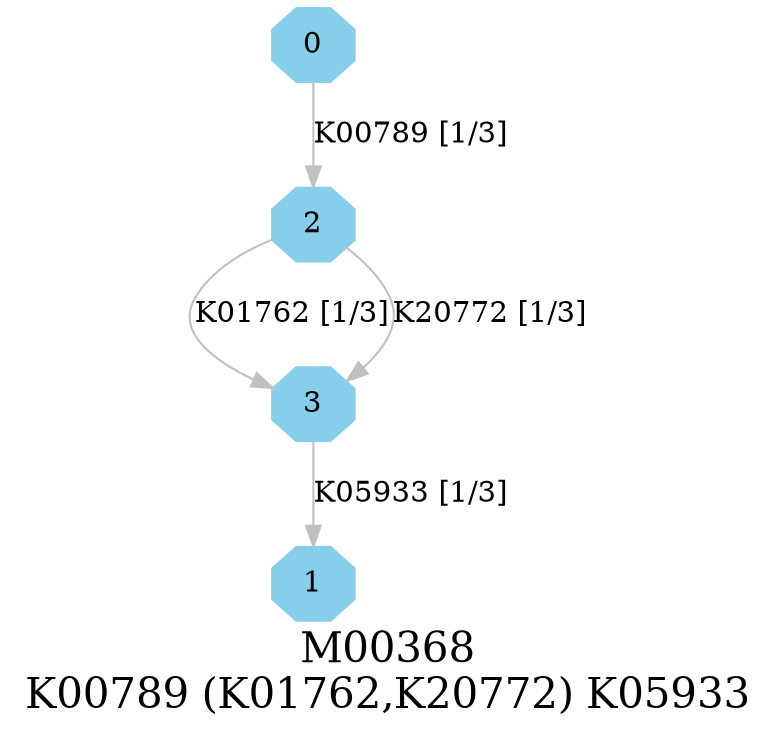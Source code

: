 digraph G {
graph [label="M00368
K00789 (K01762,K20772) K05933",fontsize=20];
node [shape=box,style=filled];
edge [len=3,color=grey];
{node [width=.3,height=.3,shape=octagon,style=filled,color=skyblue] 0 1 2 3 }
0 -> 2 [label="K00789 [1/3]"];
2 -> 3 [label="K01762 [1/3]"];
2 -> 3 [label="K20772 [1/3]"];
3 -> 1 [label="K05933 [1/3]"];
}